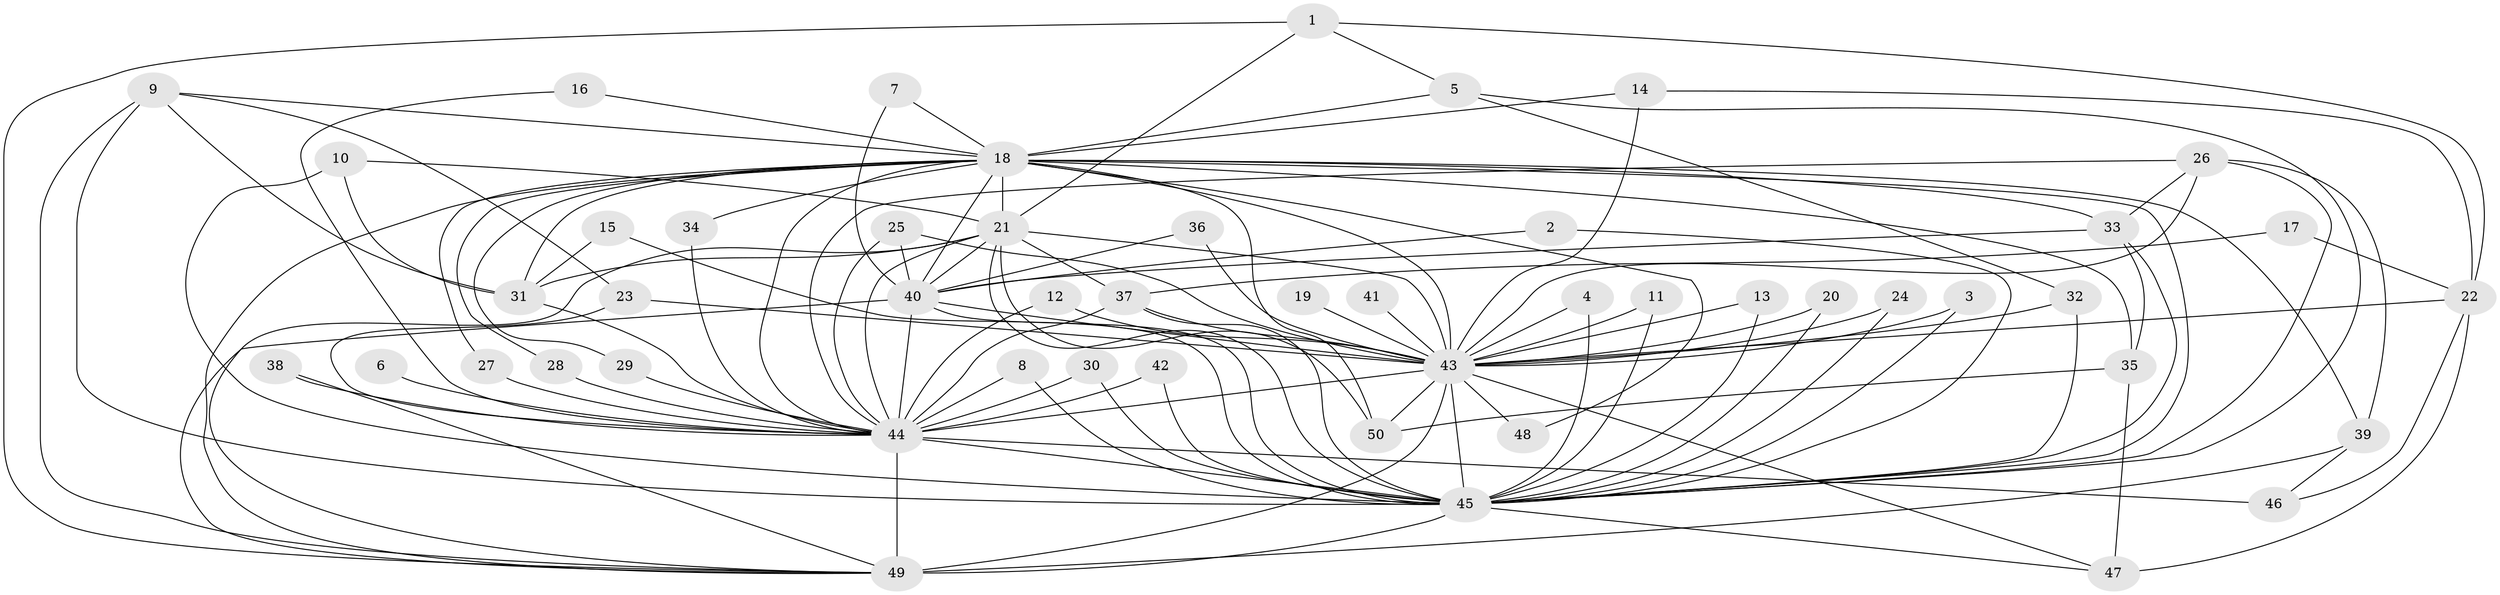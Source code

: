 // original degree distribution, {18: 0.01, 20: 0.01, 17: 0.02, 28: 0.01, 19: 0.01, 24: 0.01, 23: 0.01, 27: 0.01, 16: 0.01, 6: 0.03, 4: 0.08, 2: 0.54, 3: 0.22, 5: 0.02, 7: 0.01}
// Generated by graph-tools (version 1.1) at 2025/49/03/09/25 03:49:35]
// undirected, 50 vertices, 124 edges
graph export_dot {
graph [start="1"]
  node [color=gray90,style=filled];
  1;
  2;
  3;
  4;
  5;
  6;
  7;
  8;
  9;
  10;
  11;
  12;
  13;
  14;
  15;
  16;
  17;
  18;
  19;
  20;
  21;
  22;
  23;
  24;
  25;
  26;
  27;
  28;
  29;
  30;
  31;
  32;
  33;
  34;
  35;
  36;
  37;
  38;
  39;
  40;
  41;
  42;
  43;
  44;
  45;
  46;
  47;
  48;
  49;
  50;
  1 -- 5 [weight=1.0];
  1 -- 21 [weight=1.0];
  1 -- 22 [weight=1.0];
  1 -- 49 [weight=1.0];
  2 -- 40 [weight=1.0];
  2 -- 45 [weight=1.0];
  3 -- 43 [weight=1.0];
  3 -- 45 [weight=1.0];
  4 -- 43 [weight=1.0];
  4 -- 45 [weight=1.0];
  5 -- 18 [weight=1.0];
  5 -- 32 [weight=1.0];
  5 -- 45 [weight=1.0];
  6 -- 44 [weight=2.0];
  7 -- 18 [weight=1.0];
  7 -- 40 [weight=1.0];
  8 -- 44 [weight=1.0];
  8 -- 45 [weight=1.0];
  9 -- 18 [weight=1.0];
  9 -- 23 [weight=1.0];
  9 -- 31 [weight=1.0];
  9 -- 45 [weight=1.0];
  9 -- 49 [weight=1.0];
  10 -- 21 [weight=1.0];
  10 -- 31 [weight=1.0];
  10 -- 45 [weight=1.0];
  11 -- 43 [weight=1.0];
  11 -- 45 [weight=1.0];
  12 -- 43 [weight=1.0];
  12 -- 44 [weight=2.0];
  13 -- 43 [weight=1.0];
  13 -- 45 [weight=1.0];
  14 -- 18 [weight=1.0];
  14 -- 22 [weight=1.0];
  14 -- 43 [weight=1.0];
  15 -- 31 [weight=1.0];
  15 -- 45 [weight=1.0];
  16 -- 18 [weight=1.0];
  16 -- 44 [weight=1.0];
  17 -- 22 [weight=1.0];
  17 -- 37 [weight=1.0];
  18 -- 21 [weight=2.0];
  18 -- 27 [weight=1.0];
  18 -- 28 [weight=1.0];
  18 -- 29 [weight=1.0];
  18 -- 31 [weight=1.0];
  18 -- 33 [weight=1.0];
  18 -- 34 [weight=1.0];
  18 -- 35 [weight=1.0];
  18 -- 39 [weight=1.0];
  18 -- 40 [weight=1.0];
  18 -- 43 [weight=2.0];
  18 -- 44 [weight=2.0];
  18 -- 45 [weight=3.0];
  18 -- 48 [weight=1.0];
  18 -- 49 [weight=1.0];
  18 -- 50 [weight=2.0];
  19 -- 43 [weight=1.0];
  20 -- 43 [weight=1.0];
  20 -- 45 [weight=1.0];
  21 -- 31 [weight=1.0];
  21 -- 37 [weight=2.0];
  21 -- 40 [weight=1.0];
  21 -- 43 [weight=3.0];
  21 -- 44 [weight=2.0];
  21 -- 45 [weight=2.0];
  21 -- 49 [weight=1.0];
  21 -- 50 [weight=1.0];
  22 -- 43 [weight=1.0];
  22 -- 46 [weight=1.0];
  22 -- 47 [weight=1.0];
  23 -- 43 [weight=1.0];
  23 -- 44 [weight=2.0];
  24 -- 43 [weight=1.0];
  24 -- 45 [weight=1.0];
  25 -- 40 [weight=1.0];
  25 -- 43 [weight=1.0];
  25 -- 44 [weight=1.0];
  26 -- 33 [weight=1.0];
  26 -- 39 [weight=1.0];
  26 -- 43 [weight=1.0];
  26 -- 44 [weight=1.0];
  26 -- 45 [weight=1.0];
  27 -- 44 [weight=1.0];
  28 -- 44 [weight=1.0];
  29 -- 44 [weight=1.0];
  30 -- 44 [weight=1.0];
  30 -- 45 [weight=1.0];
  31 -- 44 [weight=2.0];
  32 -- 43 [weight=1.0];
  32 -- 45 [weight=1.0];
  33 -- 35 [weight=1.0];
  33 -- 40 [weight=1.0];
  33 -- 45 [weight=2.0];
  34 -- 44 [weight=1.0];
  35 -- 47 [weight=1.0];
  35 -- 50 [weight=1.0];
  36 -- 40 [weight=1.0];
  36 -- 43 [weight=2.0];
  37 -- 43 [weight=1.0];
  37 -- 44 [weight=1.0];
  37 -- 45 [weight=2.0];
  38 -- 44 [weight=1.0];
  38 -- 49 [weight=1.0];
  39 -- 46 [weight=1.0];
  39 -- 49 [weight=1.0];
  40 -- 43 [weight=3.0];
  40 -- 44 [weight=3.0];
  40 -- 45 [weight=2.0];
  40 -- 49 [weight=1.0];
  41 -- 43 [weight=3.0];
  42 -- 44 [weight=1.0];
  42 -- 45 [weight=1.0];
  43 -- 44 [weight=4.0];
  43 -- 45 [weight=4.0];
  43 -- 47 [weight=1.0];
  43 -- 48 [weight=1.0];
  43 -- 49 [weight=2.0];
  43 -- 50 [weight=2.0];
  44 -- 45 [weight=4.0];
  44 -- 46 [weight=2.0];
  44 -- 49 [weight=3.0];
  45 -- 47 [weight=1.0];
  45 -- 49 [weight=3.0];
}
